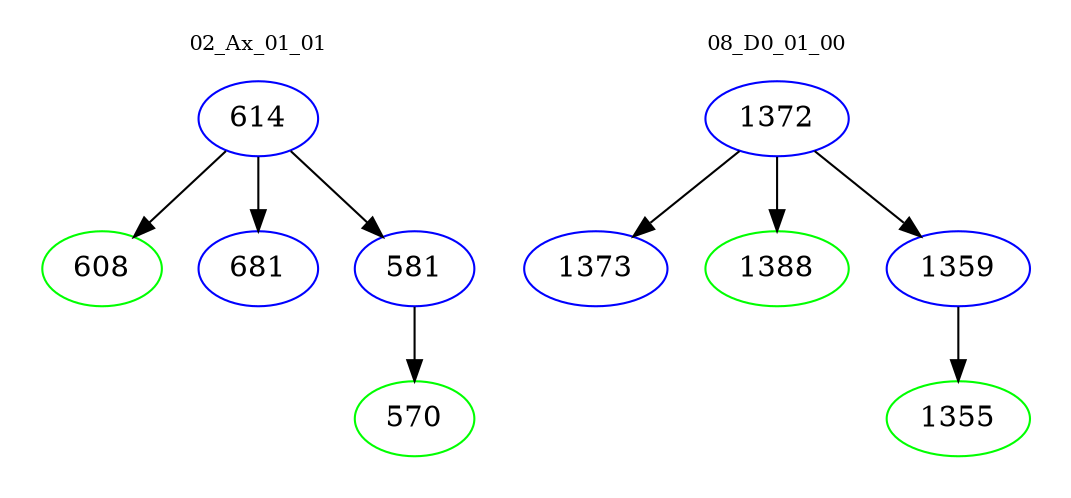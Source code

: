 digraph{
subgraph cluster_0 {
color = white
label = "02_Ax_01_01";
fontsize=10;
T0_614 [label="614", color="blue"]
T0_614 -> T0_608 [color="black"]
T0_608 [label="608", color="green"]
T0_614 -> T0_681 [color="black"]
T0_681 [label="681", color="blue"]
T0_614 -> T0_581 [color="black"]
T0_581 [label="581", color="blue"]
T0_581 -> T0_570 [color="black"]
T0_570 [label="570", color="green"]
}
subgraph cluster_1 {
color = white
label = "08_D0_01_00";
fontsize=10;
T1_1372 [label="1372", color="blue"]
T1_1372 -> T1_1373 [color="black"]
T1_1373 [label="1373", color="blue"]
T1_1372 -> T1_1388 [color="black"]
T1_1388 [label="1388", color="green"]
T1_1372 -> T1_1359 [color="black"]
T1_1359 [label="1359", color="blue"]
T1_1359 -> T1_1355 [color="black"]
T1_1355 [label="1355", color="green"]
}
}
